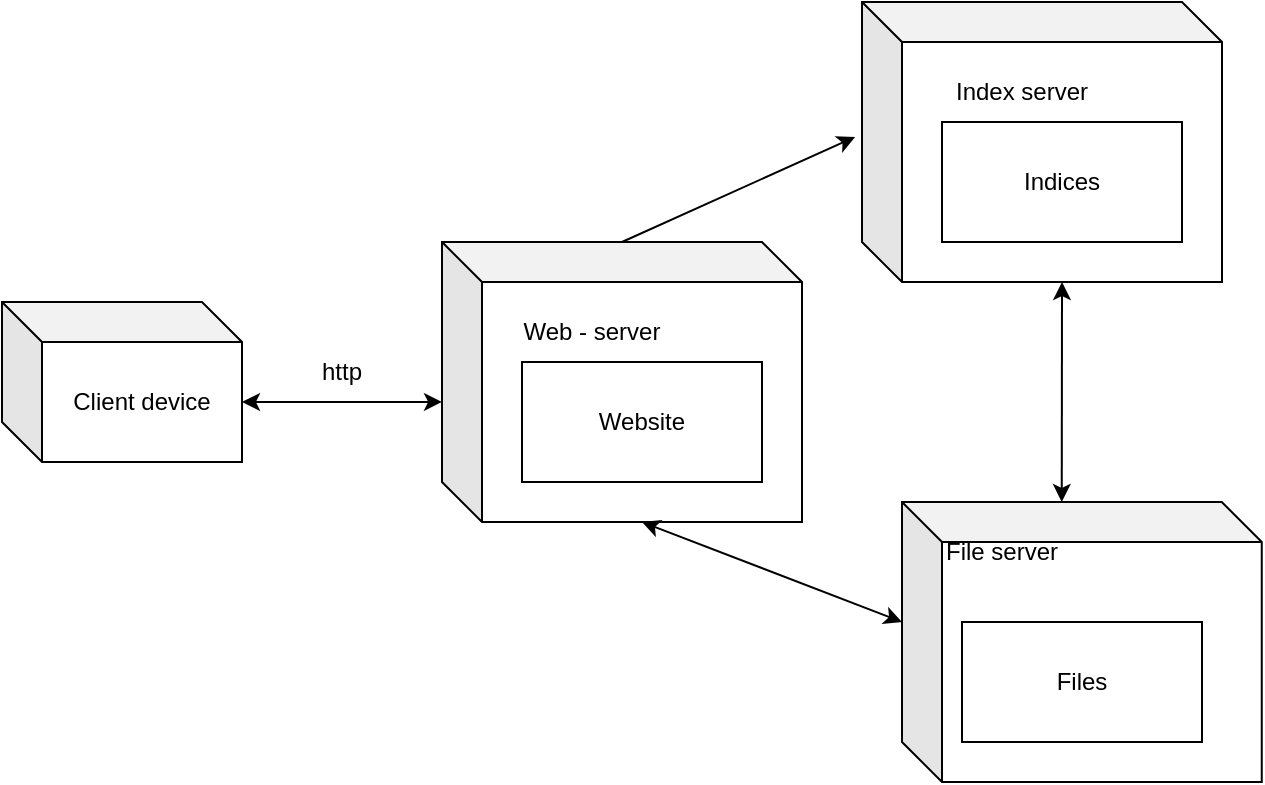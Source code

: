 <mxfile version="24.8.0">
  <diagram name="Страница — 1" id="2AHVDdHY0NP4ThYKJDZ1">
    <mxGraphModel dx="1088" dy="518" grid="1" gridSize="10" guides="1" tooltips="1" connect="1" arrows="1" fold="1" page="1" pageScale="1" pageWidth="827" pageHeight="1169" math="0" shadow="0">
      <root>
        <mxCell id="0" />
        <mxCell id="1" parent="0" />
        <mxCell id="hjtHzjxplNrARDnm8BBK-1" value="Client device" style="shape=cube;whiteSpace=wrap;html=1;boundedLbl=1;backgroundOutline=1;darkOpacity=0.05;darkOpacity2=0.1;" vertex="1" parent="1">
          <mxGeometry x="100" y="200" width="120" height="80" as="geometry" />
        </mxCell>
        <mxCell id="hjtHzjxplNrARDnm8BBK-2" value="Web - server" style="shape=cube;whiteSpace=wrap;html=1;boundedLbl=1;backgroundOutline=1;darkOpacity=0.05;darkOpacity2=0.1;" vertex="1" parent="1">
          <mxGeometry x="320" y="170" width="180" height="140" as="geometry" />
        </mxCell>
        <mxCell id="hjtHzjxplNrARDnm8BBK-3" value="File server&amp;nbsp;" style="shape=cube;whiteSpace=wrap;html=1;boundedLbl=1;backgroundOutline=1;darkOpacity=0.05;darkOpacity2=0.1;" vertex="1" parent="1">
          <mxGeometry x="550" y="300" width="179.88" height="140" as="geometry" />
        </mxCell>
        <mxCell id="hjtHzjxplNrARDnm8BBK-4" value="Index server" style="shape=cube;whiteSpace=wrap;html=1;boundedLbl=1;backgroundOutline=1;darkOpacity=0.05;darkOpacity2=0.1;" vertex="1" parent="1">
          <mxGeometry x="530" y="50" width="180" height="140" as="geometry" />
        </mxCell>
        <mxCell id="hjtHzjxplNrARDnm8BBK-7" value="Website" style="rounded=0;whiteSpace=wrap;html=1;" vertex="1" parent="1">
          <mxGeometry x="360" y="230" width="120" height="60" as="geometry" />
        </mxCell>
        <mxCell id="hjtHzjxplNrARDnm8BBK-8" value="Web - server" style="text;html=1;align=center;verticalAlign=middle;whiteSpace=wrap;rounded=0;" vertex="1" parent="1">
          <mxGeometry x="350" y="200" width="90" height="30" as="geometry" />
        </mxCell>
        <mxCell id="hjtHzjxplNrARDnm8BBK-9" value="Indices" style="rounded=0;whiteSpace=wrap;html=1;" vertex="1" parent="1">
          <mxGeometry x="570" y="110" width="120" height="60" as="geometry" />
        </mxCell>
        <mxCell id="hjtHzjxplNrARDnm8BBK-10" value="Index server" style="text;html=1;align=center;verticalAlign=middle;whiteSpace=wrap;rounded=0;" vertex="1" parent="1">
          <mxGeometry x="560" y="80" width="100" height="30" as="geometry" />
        </mxCell>
        <mxCell id="hjtHzjxplNrARDnm8BBK-11" value="Files" style="rounded=0;whiteSpace=wrap;html=1;" vertex="1" parent="1">
          <mxGeometry x="580" y="360" width="120" height="60" as="geometry" />
        </mxCell>
        <mxCell id="hjtHzjxplNrARDnm8BBK-12" value="File server" style="text;html=1;align=center;verticalAlign=middle;whiteSpace=wrap;rounded=0;" vertex="1" parent="1">
          <mxGeometry x="550" y="310" width="100" height="30" as="geometry" />
        </mxCell>
        <mxCell id="hjtHzjxplNrARDnm8BBK-13" value="" style="endArrow=classic;startArrow=classic;html=1;rounded=0;exitX=0;exitY=0;exitDx=120;exitDy=50;exitPerimeter=0;entryX=0;entryY=0.571;entryDx=0;entryDy=0;entryPerimeter=0;" edge="1" parent="1" source="hjtHzjxplNrARDnm8BBK-1" target="hjtHzjxplNrARDnm8BBK-2">
          <mxGeometry width="50" height="50" relative="1" as="geometry">
            <mxPoint x="240" y="310" as="sourcePoint" />
            <mxPoint x="290" y="260" as="targetPoint" />
          </mxGeometry>
        </mxCell>
        <mxCell id="hjtHzjxplNrARDnm8BBK-14" value="" style="endArrow=classic;html=1;rounded=0;entryX=-0.019;entryY=0.482;entryDx=0;entryDy=0;entryPerimeter=0;" edge="1" parent="1" target="hjtHzjxplNrARDnm8BBK-4">
          <mxGeometry width="50" height="50" relative="1" as="geometry">
            <mxPoint x="410" y="170" as="sourcePoint" />
            <mxPoint x="460" y="120" as="targetPoint" />
          </mxGeometry>
        </mxCell>
        <mxCell id="hjtHzjxplNrARDnm8BBK-16" value="" style="endArrow=classic;startArrow=classic;html=1;rounded=0;entryX=0;entryY=0;entryDx=100;entryDy=140;entryPerimeter=0;exitX=0;exitY=0;exitDx=0;exitDy=60;exitPerimeter=0;" edge="1" parent="1" source="hjtHzjxplNrARDnm8BBK-3" target="hjtHzjxplNrARDnm8BBK-2">
          <mxGeometry width="50" height="50" relative="1" as="geometry">
            <mxPoint x="400" y="390" as="sourcePoint" />
            <mxPoint x="450" y="340" as="targetPoint" />
          </mxGeometry>
        </mxCell>
        <mxCell id="hjtHzjxplNrARDnm8BBK-17" value="" style="endArrow=classic;startArrow=classic;html=1;rounded=0;entryX=0;entryY=0;entryDx=100;entryDy=140;entryPerimeter=0;exitX=0;exitY=0;exitDx=79.875;exitDy=0;exitPerimeter=0;" edge="1" parent="1" source="hjtHzjxplNrARDnm8BBK-3" target="hjtHzjxplNrARDnm8BBK-4">
          <mxGeometry width="50" height="50" relative="1" as="geometry">
            <mxPoint x="620" y="270" as="sourcePoint" />
            <mxPoint x="670" y="220" as="targetPoint" />
          </mxGeometry>
        </mxCell>
        <mxCell id="hjtHzjxplNrARDnm8BBK-18" value="http" style="text;html=1;align=center;verticalAlign=middle;whiteSpace=wrap;rounded=0;" vertex="1" parent="1">
          <mxGeometry x="240" y="220" width="60" height="30" as="geometry" />
        </mxCell>
      </root>
    </mxGraphModel>
  </diagram>
</mxfile>
